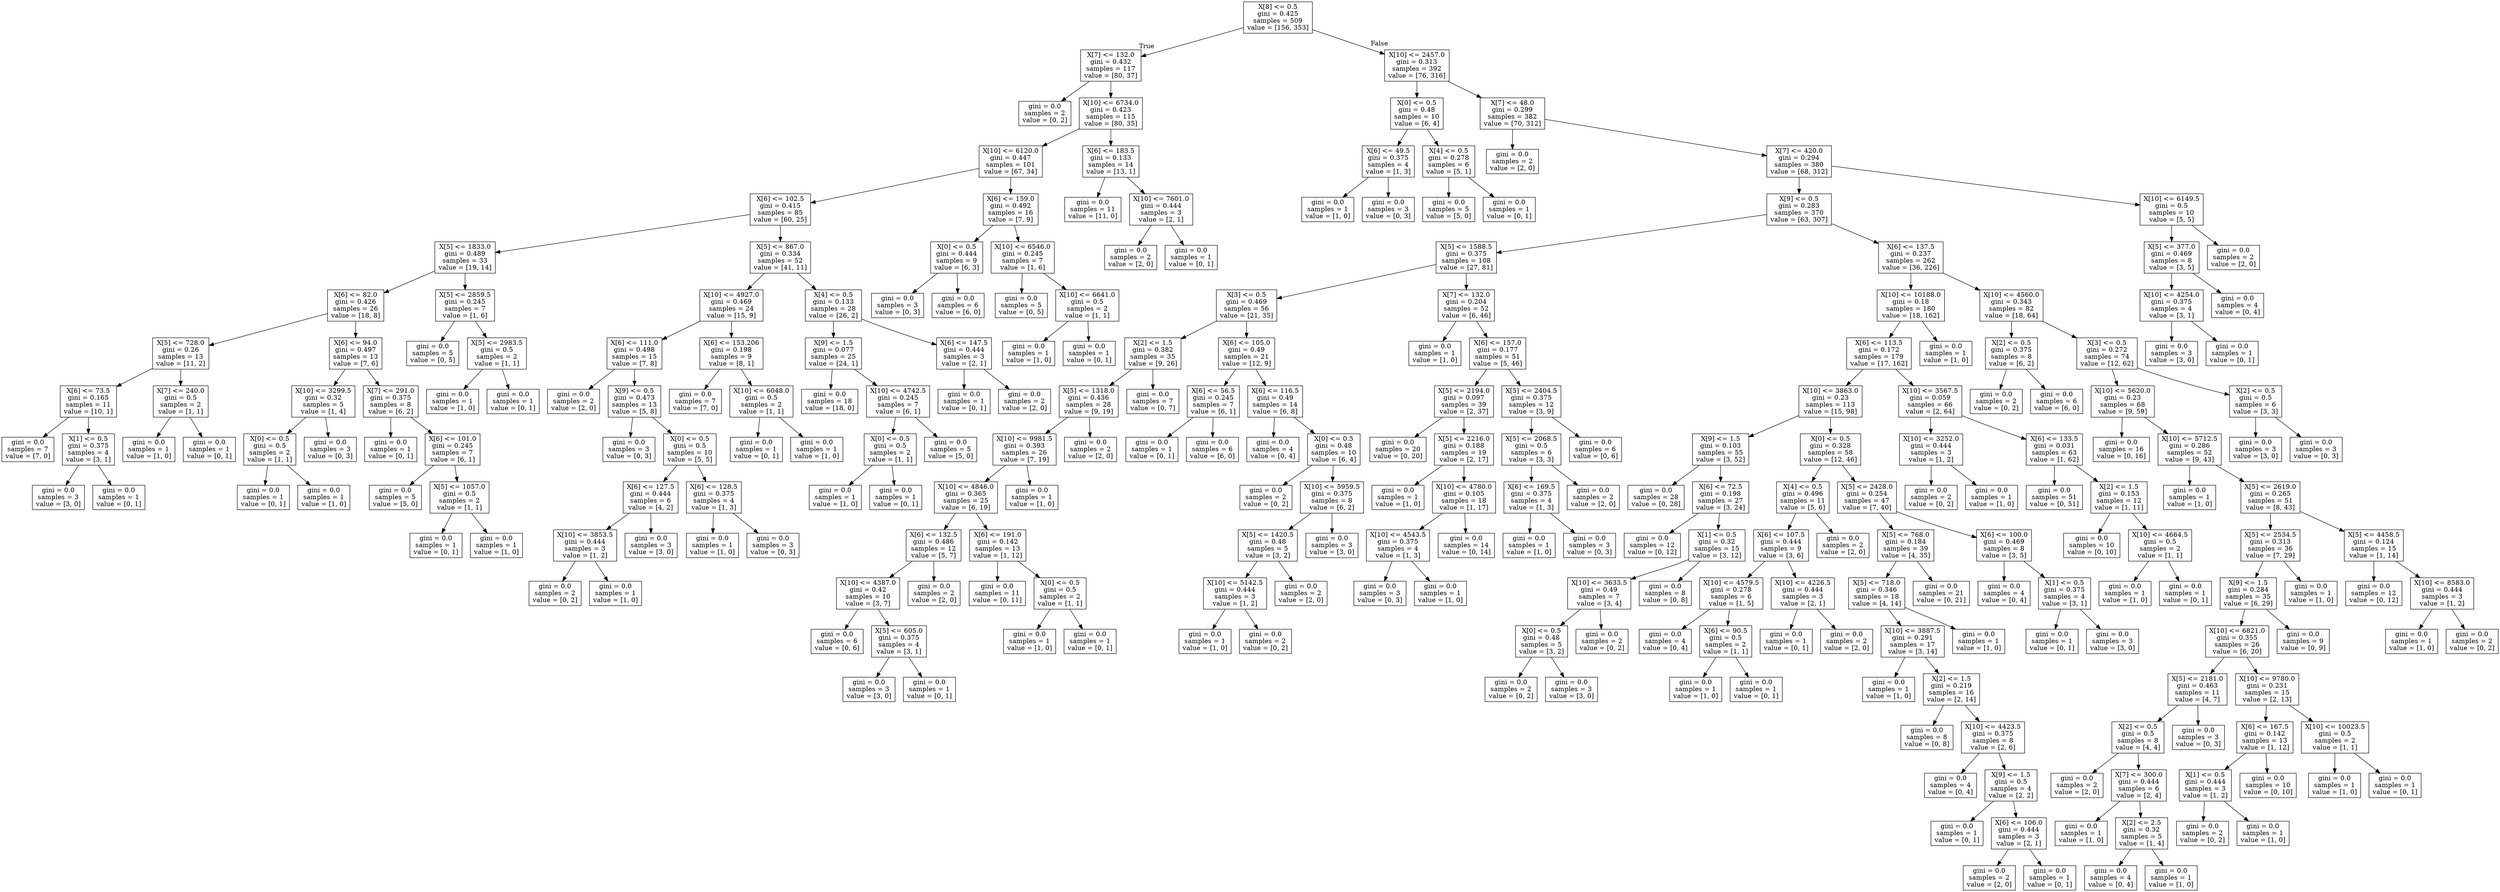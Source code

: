 digraph Tree {
node [shape=box] ;
0 [label="X[8] <= 0.5\ngini = 0.425\nsamples = 509\nvalue = [156, 353]"] ;
1 [label="X[7] <= 132.0\ngini = 0.432\nsamples = 117\nvalue = [80, 37]"] ;
0 -> 1 [labeldistance=2.5, labelangle=45, headlabel="True"] ;
2 [label="gini = 0.0\nsamples = 2\nvalue = [0, 2]"] ;
1 -> 2 ;
3 [label="X[10] <= 6734.0\ngini = 0.423\nsamples = 115\nvalue = [80, 35]"] ;
1 -> 3 ;
4 [label="X[10] <= 6120.0\ngini = 0.447\nsamples = 101\nvalue = [67, 34]"] ;
3 -> 4 ;
5 [label="X[6] <= 102.5\ngini = 0.415\nsamples = 85\nvalue = [60, 25]"] ;
4 -> 5 ;
6 [label="X[5] <= 1833.0\ngini = 0.489\nsamples = 33\nvalue = [19, 14]"] ;
5 -> 6 ;
7 [label="X[6] <= 82.0\ngini = 0.426\nsamples = 26\nvalue = [18, 8]"] ;
6 -> 7 ;
8 [label="X[5] <= 728.0\ngini = 0.26\nsamples = 13\nvalue = [11, 2]"] ;
7 -> 8 ;
9 [label="X[6] <= 73.5\ngini = 0.165\nsamples = 11\nvalue = [10, 1]"] ;
8 -> 9 ;
10 [label="gini = 0.0\nsamples = 7\nvalue = [7, 0]"] ;
9 -> 10 ;
11 [label="X[1] <= 0.5\ngini = 0.375\nsamples = 4\nvalue = [3, 1]"] ;
9 -> 11 ;
12 [label="gini = 0.0\nsamples = 3\nvalue = [3, 0]"] ;
11 -> 12 ;
13 [label="gini = 0.0\nsamples = 1\nvalue = [0, 1]"] ;
11 -> 13 ;
14 [label="X[7] <= 240.0\ngini = 0.5\nsamples = 2\nvalue = [1, 1]"] ;
8 -> 14 ;
15 [label="gini = 0.0\nsamples = 1\nvalue = [1, 0]"] ;
14 -> 15 ;
16 [label="gini = 0.0\nsamples = 1\nvalue = [0, 1]"] ;
14 -> 16 ;
17 [label="X[6] <= 94.0\ngini = 0.497\nsamples = 13\nvalue = [7, 6]"] ;
7 -> 17 ;
18 [label="X[10] <= 3299.5\ngini = 0.32\nsamples = 5\nvalue = [1, 4]"] ;
17 -> 18 ;
19 [label="X[0] <= 0.5\ngini = 0.5\nsamples = 2\nvalue = [1, 1]"] ;
18 -> 19 ;
20 [label="gini = 0.0\nsamples = 1\nvalue = [0, 1]"] ;
19 -> 20 ;
21 [label="gini = 0.0\nsamples = 1\nvalue = [1, 0]"] ;
19 -> 21 ;
22 [label="gini = 0.0\nsamples = 3\nvalue = [0, 3]"] ;
18 -> 22 ;
23 [label="X[7] <= 291.0\ngini = 0.375\nsamples = 8\nvalue = [6, 2]"] ;
17 -> 23 ;
24 [label="gini = 0.0\nsamples = 1\nvalue = [0, 1]"] ;
23 -> 24 ;
25 [label="X[6] <= 101.0\ngini = 0.245\nsamples = 7\nvalue = [6, 1]"] ;
23 -> 25 ;
26 [label="gini = 0.0\nsamples = 5\nvalue = [5, 0]"] ;
25 -> 26 ;
27 [label="X[5] <= 1057.0\ngini = 0.5\nsamples = 2\nvalue = [1, 1]"] ;
25 -> 27 ;
28 [label="gini = 0.0\nsamples = 1\nvalue = [0, 1]"] ;
27 -> 28 ;
29 [label="gini = 0.0\nsamples = 1\nvalue = [1, 0]"] ;
27 -> 29 ;
30 [label="X[5] <= 2859.5\ngini = 0.245\nsamples = 7\nvalue = [1, 6]"] ;
6 -> 30 ;
31 [label="gini = 0.0\nsamples = 5\nvalue = [0, 5]"] ;
30 -> 31 ;
32 [label="X[5] <= 2983.5\ngini = 0.5\nsamples = 2\nvalue = [1, 1]"] ;
30 -> 32 ;
33 [label="gini = 0.0\nsamples = 1\nvalue = [1, 0]"] ;
32 -> 33 ;
34 [label="gini = 0.0\nsamples = 1\nvalue = [0, 1]"] ;
32 -> 34 ;
35 [label="X[5] <= 867.0\ngini = 0.334\nsamples = 52\nvalue = [41, 11]"] ;
5 -> 35 ;
36 [label="X[10] <= 4927.0\ngini = 0.469\nsamples = 24\nvalue = [15, 9]"] ;
35 -> 36 ;
37 [label="X[6] <= 111.0\ngini = 0.498\nsamples = 15\nvalue = [7, 8]"] ;
36 -> 37 ;
38 [label="gini = 0.0\nsamples = 2\nvalue = [2, 0]"] ;
37 -> 38 ;
39 [label="X[9] <= 0.5\ngini = 0.473\nsamples = 13\nvalue = [5, 8]"] ;
37 -> 39 ;
40 [label="gini = 0.0\nsamples = 3\nvalue = [0, 3]"] ;
39 -> 40 ;
41 [label="X[0] <= 0.5\ngini = 0.5\nsamples = 10\nvalue = [5, 5]"] ;
39 -> 41 ;
42 [label="X[6] <= 127.5\ngini = 0.444\nsamples = 6\nvalue = [4, 2]"] ;
41 -> 42 ;
43 [label="X[10] <= 3853.5\ngini = 0.444\nsamples = 3\nvalue = [1, 2]"] ;
42 -> 43 ;
44 [label="gini = 0.0\nsamples = 2\nvalue = [0, 2]"] ;
43 -> 44 ;
45 [label="gini = 0.0\nsamples = 1\nvalue = [1, 0]"] ;
43 -> 45 ;
46 [label="gini = 0.0\nsamples = 3\nvalue = [3, 0]"] ;
42 -> 46 ;
47 [label="X[6] <= 128.5\ngini = 0.375\nsamples = 4\nvalue = [1, 3]"] ;
41 -> 47 ;
48 [label="gini = 0.0\nsamples = 1\nvalue = [1, 0]"] ;
47 -> 48 ;
49 [label="gini = 0.0\nsamples = 3\nvalue = [0, 3]"] ;
47 -> 49 ;
50 [label="X[6] <= 153.206\ngini = 0.198\nsamples = 9\nvalue = [8, 1]"] ;
36 -> 50 ;
51 [label="gini = 0.0\nsamples = 7\nvalue = [7, 0]"] ;
50 -> 51 ;
52 [label="X[10] <= 6048.0\ngini = 0.5\nsamples = 2\nvalue = [1, 1]"] ;
50 -> 52 ;
53 [label="gini = 0.0\nsamples = 1\nvalue = [0, 1]"] ;
52 -> 53 ;
54 [label="gini = 0.0\nsamples = 1\nvalue = [1, 0]"] ;
52 -> 54 ;
55 [label="X[4] <= 0.5\ngini = 0.133\nsamples = 28\nvalue = [26, 2]"] ;
35 -> 55 ;
56 [label="X[9] <= 1.5\ngini = 0.077\nsamples = 25\nvalue = [24, 1]"] ;
55 -> 56 ;
57 [label="gini = 0.0\nsamples = 18\nvalue = [18, 0]"] ;
56 -> 57 ;
58 [label="X[10] <= 4742.5\ngini = 0.245\nsamples = 7\nvalue = [6, 1]"] ;
56 -> 58 ;
59 [label="X[0] <= 0.5\ngini = 0.5\nsamples = 2\nvalue = [1, 1]"] ;
58 -> 59 ;
60 [label="gini = 0.0\nsamples = 1\nvalue = [1, 0]"] ;
59 -> 60 ;
61 [label="gini = 0.0\nsamples = 1\nvalue = [0, 1]"] ;
59 -> 61 ;
62 [label="gini = 0.0\nsamples = 5\nvalue = [5, 0]"] ;
58 -> 62 ;
63 [label="X[6] <= 147.5\ngini = 0.444\nsamples = 3\nvalue = [2, 1]"] ;
55 -> 63 ;
64 [label="gini = 0.0\nsamples = 1\nvalue = [0, 1]"] ;
63 -> 64 ;
65 [label="gini = 0.0\nsamples = 2\nvalue = [2, 0]"] ;
63 -> 65 ;
66 [label="X[6] <= 159.0\ngini = 0.492\nsamples = 16\nvalue = [7, 9]"] ;
4 -> 66 ;
67 [label="X[0] <= 0.5\ngini = 0.444\nsamples = 9\nvalue = [6, 3]"] ;
66 -> 67 ;
68 [label="gini = 0.0\nsamples = 3\nvalue = [0, 3]"] ;
67 -> 68 ;
69 [label="gini = 0.0\nsamples = 6\nvalue = [6, 0]"] ;
67 -> 69 ;
70 [label="X[10] <= 6546.0\ngini = 0.245\nsamples = 7\nvalue = [1, 6]"] ;
66 -> 70 ;
71 [label="gini = 0.0\nsamples = 5\nvalue = [0, 5]"] ;
70 -> 71 ;
72 [label="X[10] <= 6641.0\ngini = 0.5\nsamples = 2\nvalue = [1, 1]"] ;
70 -> 72 ;
73 [label="gini = 0.0\nsamples = 1\nvalue = [1, 0]"] ;
72 -> 73 ;
74 [label="gini = 0.0\nsamples = 1\nvalue = [0, 1]"] ;
72 -> 74 ;
75 [label="X[6] <= 183.5\ngini = 0.133\nsamples = 14\nvalue = [13, 1]"] ;
3 -> 75 ;
76 [label="gini = 0.0\nsamples = 11\nvalue = [11, 0]"] ;
75 -> 76 ;
77 [label="X[10] <= 7601.0\ngini = 0.444\nsamples = 3\nvalue = [2, 1]"] ;
75 -> 77 ;
78 [label="gini = 0.0\nsamples = 2\nvalue = [2, 0]"] ;
77 -> 78 ;
79 [label="gini = 0.0\nsamples = 1\nvalue = [0, 1]"] ;
77 -> 79 ;
80 [label="X[10] <= 2457.0\ngini = 0.313\nsamples = 392\nvalue = [76, 316]"] ;
0 -> 80 [labeldistance=2.5, labelangle=-45, headlabel="False"] ;
81 [label="X[0] <= 0.5\ngini = 0.48\nsamples = 10\nvalue = [6, 4]"] ;
80 -> 81 ;
82 [label="X[6] <= 49.5\ngini = 0.375\nsamples = 4\nvalue = [1, 3]"] ;
81 -> 82 ;
83 [label="gini = 0.0\nsamples = 1\nvalue = [1, 0]"] ;
82 -> 83 ;
84 [label="gini = 0.0\nsamples = 3\nvalue = [0, 3]"] ;
82 -> 84 ;
85 [label="X[4] <= 0.5\ngini = 0.278\nsamples = 6\nvalue = [5, 1]"] ;
81 -> 85 ;
86 [label="gini = 0.0\nsamples = 5\nvalue = [5, 0]"] ;
85 -> 86 ;
87 [label="gini = 0.0\nsamples = 1\nvalue = [0, 1]"] ;
85 -> 87 ;
88 [label="X[7] <= 48.0\ngini = 0.299\nsamples = 382\nvalue = [70, 312]"] ;
80 -> 88 ;
89 [label="gini = 0.0\nsamples = 2\nvalue = [2, 0]"] ;
88 -> 89 ;
90 [label="X[7] <= 420.0\ngini = 0.294\nsamples = 380\nvalue = [68, 312]"] ;
88 -> 90 ;
91 [label="X[9] <= 0.5\ngini = 0.283\nsamples = 370\nvalue = [63, 307]"] ;
90 -> 91 ;
92 [label="X[5] <= 1588.5\ngini = 0.375\nsamples = 108\nvalue = [27, 81]"] ;
91 -> 92 ;
93 [label="X[3] <= 0.5\ngini = 0.469\nsamples = 56\nvalue = [21, 35]"] ;
92 -> 93 ;
94 [label="X[2] <= 1.5\ngini = 0.382\nsamples = 35\nvalue = [9, 26]"] ;
93 -> 94 ;
95 [label="X[5] <= 1318.0\ngini = 0.436\nsamples = 28\nvalue = [9, 19]"] ;
94 -> 95 ;
96 [label="X[10] <= 9981.5\ngini = 0.393\nsamples = 26\nvalue = [7, 19]"] ;
95 -> 96 ;
97 [label="X[10] <= 4846.0\ngini = 0.365\nsamples = 25\nvalue = [6, 19]"] ;
96 -> 97 ;
98 [label="X[6] <= 132.5\ngini = 0.486\nsamples = 12\nvalue = [5, 7]"] ;
97 -> 98 ;
99 [label="X[10] <= 4387.0\ngini = 0.42\nsamples = 10\nvalue = [3, 7]"] ;
98 -> 99 ;
100 [label="gini = 0.0\nsamples = 6\nvalue = [0, 6]"] ;
99 -> 100 ;
101 [label="X[5] <= 605.0\ngini = 0.375\nsamples = 4\nvalue = [3, 1]"] ;
99 -> 101 ;
102 [label="gini = 0.0\nsamples = 3\nvalue = [3, 0]"] ;
101 -> 102 ;
103 [label="gini = 0.0\nsamples = 1\nvalue = [0, 1]"] ;
101 -> 103 ;
104 [label="gini = 0.0\nsamples = 2\nvalue = [2, 0]"] ;
98 -> 104 ;
105 [label="X[6] <= 191.0\ngini = 0.142\nsamples = 13\nvalue = [1, 12]"] ;
97 -> 105 ;
106 [label="gini = 0.0\nsamples = 11\nvalue = [0, 11]"] ;
105 -> 106 ;
107 [label="X[0] <= 0.5\ngini = 0.5\nsamples = 2\nvalue = [1, 1]"] ;
105 -> 107 ;
108 [label="gini = 0.0\nsamples = 1\nvalue = [1, 0]"] ;
107 -> 108 ;
109 [label="gini = 0.0\nsamples = 1\nvalue = [0, 1]"] ;
107 -> 109 ;
110 [label="gini = 0.0\nsamples = 1\nvalue = [1, 0]"] ;
96 -> 110 ;
111 [label="gini = 0.0\nsamples = 2\nvalue = [2, 0]"] ;
95 -> 111 ;
112 [label="gini = 0.0\nsamples = 7\nvalue = [0, 7]"] ;
94 -> 112 ;
113 [label="X[6] <= 105.0\ngini = 0.49\nsamples = 21\nvalue = [12, 9]"] ;
93 -> 113 ;
114 [label="X[6] <= 56.5\ngini = 0.245\nsamples = 7\nvalue = [6, 1]"] ;
113 -> 114 ;
115 [label="gini = 0.0\nsamples = 1\nvalue = [0, 1]"] ;
114 -> 115 ;
116 [label="gini = 0.0\nsamples = 6\nvalue = [6, 0]"] ;
114 -> 116 ;
117 [label="X[6] <= 116.5\ngini = 0.49\nsamples = 14\nvalue = [6, 8]"] ;
113 -> 117 ;
118 [label="gini = 0.0\nsamples = 4\nvalue = [0, 4]"] ;
117 -> 118 ;
119 [label="X[0] <= 0.5\ngini = 0.48\nsamples = 10\nvalue = [6, 4]"] ;
117 -> 119 ;
120 [label="gini = 0.0\nsamples = 2\nvalue = [0, 2]"] ;
119 -> 120 ;
121 [label="X[10] <= 5959.5\ngini = 0.375\nsamples = 8\nvalue = [6, 2]"] ;
119 -> 121 ;
122 [label="X[5] <= 1420.5\ngini = 0.48\nsamples = 5\nvalue = [3, 2]"] ;
121 -> 122 ;
123 [label="X[10] <= 5142.5\ngini = 0.444\nsamples = 3\nvalue = [1, 2]"] ;
122 -> 123 ;
124 [label="gini = 0.0\nsamples = 1\nvalue = [1, 0]"] ;
123 -> 124 ;
125 [label="gini = 0.0\nsamples = 2\nvalue = [0, 2]"] ;
123 -> 125 ;
126 [label="gini = 0.0\nsamples = 2\nvalue = [2, 0]"] ;
122 -> 126 ;
127 [label="gini = 0.0\nsamples = 3\nvalue = [3, 0]"] ;
121 -> 127 ;
128 [label="X[7] <= 132.0\ngini = 0.204\nsamples = 52\nvalue = [6, 46]"] ;
92 -> 128 ;
129 [label="gini = 0.0\nsamples = 1\nvalue = [1, 0]"] ;
128 -> 129 ;
130 [label="X[6] <= 157.0\ngini = 0.177\nsamples = 51\nvalue = [5, 46]"] ;
128 -> 130 ;
131 [label="X[5] <= 2194.0\ngini = 0.097\nsamples = 39\nvalue = [2, 37]"] ;
130 -> 131 ;
132 [label="gini = 0.0\nsamples = 20\nvalue = [0, 20]"] ;
131 -> 132 ;
133 [label="X[5] <= 2216.0\ngini = 0.188\nsamples = 19\nvalue = [2, 17]"] ;
131 -> 133 ;
134 [label="gini = 0.0\nsamples = 1\nvalue = [1, 0]"] ;
133 -> 134 ;
135 [label="X[10] <= 4780.0\ngini = 0.105\nsamples = 18\nvalue = [1, 17]"] ;
133 -> 135 ;
136 [label="X[10] <= 4543.5\ngini = 0.375\nsamples = 4\nvalue = [1, 3]"] ;
135 -> 136 ;
137 [label="gini = 0.0\nsamples = 3\nvalue = [0, 3]"] ;
136 -> 137 ;
138 [label="gini = 0.0\nsamples = 1\nvalue = [1, 0]"] ;
136 -> 138 ;
139 [label="gini = 0.0\nsamples = 14\nvalue = [0, 14]"] ;
135 -> 139 ;
140 [label="X[5] <= 2404.5\ngini = 0.375\nsamples = 12\nvalue = [3, 9]"] ;
130 -> 140 ;
141 [label="X[5] <= 2068.5\ngini = 0.5\nsamples = 6\nvalue = [3, 3]"] ;
140 -> 141 ;
142 [label="X[6] <= 169.5\ngini = 0.375\nsamples = 4\nvalue = [1, 3]"] ;
141 -> 142 ;
143 [label="gini = 0.0\nsamples = 1\nvalue = [1, 0]"] ;
142 -> 143 ;
144 [label="gini = 0.0\nsamples = 3\nvalue = [0, 3]"] ;
142 -> 144 ;
145 [label="gini = 0.0\nsamples = 2\nvalue = [2, 0]"] ;
141 -> 145 ;
146 [label="gini = 0.0\nsamples = 6\nvalue = [0, 6]"] ;
140 -> 146 ;
147 [label="X[6] <= 137.5\ngini = 0.237\nsamples = 262\nvalue = [36, 226]"] ;
91 -> 147 ;
148 [label="X[10] <= 10188.0\ngini = 0.18\nsamples = 180\nvalue = [18, 162]"] ;
147 -> 148 ;
149 [label="X[6] <= 113.5\ngini = 0.172\nsamples = 179\nvalue = [17, 162]"] ;
148 -> 149 ;
150 [label="X[10] <= 3863.0\ngini = 0.23\nsamples = 113\nvalue = [15, 98]"] ;
149 -> 150 ;
151 [label="X[9] <= 1.5\ngini = 0.103\nsamples = 55\nvalue = [3, 52]"] ;
150 -> 151 ;
152 [label="gini = 0.0\nsamples = 28\nvalue = [0, 28]"] ;
151 -> 152 ;
153 [label="X[6] <= 72.5\ngini = 0.198\nsamples = 27\nvalue = [3, 24]"] ;
151 -> 153 ;
154 [label="gini = 0.0\nsamples = 12\nvalue = [0, 12]"] ;
153 -> 154 ;
155 [label="X[1] <= 0.5\ngini = 0.32\nsamples = 15\nvalue = [3, 12]"] ;
153 -> 155 ;
156 [label="X[10] <= 3633.5\ngini = 0.49\nsamples = 7\nvalue = [3, 4]"] ;
155 -> 156 ;
157 [label="X[0] <= 0.5\ngini = 0.48\nsamples = 5\nvalue = [3, 2]"] ;
156 -> 157 ;
158 [label="gini = 0.0\nsamples = 2\nvalue = [0, 2]"] ;
157 -> 158 ;
159 [label="gini = 0.0\nsamples = 3\nvalue = [3, 0]"] ;
157 -> 159 ;
160 [label="gini = 0.0\nsamples = 2\nvalue = [0, 2]"] ;
156 -> 160 ;
161 [label="gini = 0.0\nsamples = 8\nvalue = [0, 8]"] ;
155 -> 161 ;
162 [label="X[0] <= 0.5\ngini = 0.328\nsamples = 58\nvalue = [12, 46]"] ;
150 -> 162 ;
163 [label="X[4] <= 0.5\ngini = 0.496\nsamples = 11\nvalue = [5, 6]"] ;
162 -> 163 ;
164 [label="X[6] <= 107.5\ngini = 0.444\nsamples = 9\nvalue = [3, 6]"] ;
163 -> 164 ;
165 [label="X[10] <= 4579.5\ngini = 0.278\nsamples = 6\nvalue = [1, 5]"] ;
164 -> 165 ;
166 [label="gini = 0.0\nsamples = 4\nvalue = [0, 4]"] ;
165 -> 166 ;
167 [label="X[6] <= 90.5\ngini = 0.5\nsamples = 2\nvalue = [1, 1]"] ;
165 -> 167 ;
168 [label="gini = 0.0\nsamples = 1\nvalue = [1, 0]"] ;
167 -> 168 ;
169 [label="gini = 0.0\nsamples = 1\nvalue = [0, 1]"] ;
167 -> 169 ;
170 [label="X[10] <= 4226.5\ngini = 0.444\nsamples = 3\nvalue = [2, 1]"] ;
164 -> 170 ;
171 [label="gini = 0.0\nsamples = 1\nvalue = [0, 1]"] ;
170 -> 171 ;
172 [label="gini = 0.0\nsamples = 2\nvalue = [2, 0]"] ;
170 -> 172 ;
173 [label="gini = 0.0\nsamples = 2\nvalue = [2, 0]"] ;
163 -> 173 ;
174 [label="X[5] <= 2428.0\ngini = 0.254\nsamples = 47\nvalue = [7, 40]"] ;
162 -> 174 ;
175 [label="X[5] <= 768.0\ngini = 0.184\nsamples = 39\nvalue = [4, 35]"] ;
174 -> 175 ;
176 [label="X[5] <= 718.0\ngini = 0.346\nsamples = 18\nvalue = [4, 14]"] ;
175 -> 176 ;
177 [label="X[10] <= 3887.5\ngini = 0.291\nsamples = 17\nvalue = [3, 14]"] ;
176 -> 177 ;
178 [label="gini = 0.0\nsamples = 1\nvalue = [1, 0]"] ;
177 -> 178 ;
179 [label="X[2] <= 1.5\ngini = 0.219\nsamples = 16\nvalue = [2, 14]"] ;
177 -> 179 ;
180 [label="gini = 0.0\nsamples = 8\nvalue = [0, 8]"] ;
179 -> 180 ;
181 [label="X[10] <= 4423.5\ngini = 0.375\nsamples = 8\nvalue = [2, 6]"] ;
179 -> 181 ;
182 [label="gini = 0.0\nsamples = 4\nvalue = [0, 4]"] ;
181 -> 182 ;
183 [label="X[9] <= 1.5\ngini = 0.5\nsamples = 4\nvalue = [2, 2]"] ;
181 -> 183 ;
184 [label="gini = 0.0\nsamples = 1\nvalue = [0, 1]"] ;
183 -> 184 ;
185 [label="X[6] <= 106.0\ngini = 0.444\nsamples = 3\nvalue = [2, 1]"] ;
183 -> 185 ;
186 [label="gini = 0.0\nsamples = 2\nvalue = [2, 0]"] ;
185 -> 186 ;
187 [label="gini = 0.0\nsamples = 1\nvalue = [0, 1]"] ;
185 -> 187 ;
188 [label="gini = 0.0\nsamples = 1\nvalue = [1, 0]"] ;
176 -> 188 ;
189 [label="gini = 0.0\nsamples = 21\nvalue = [0, 21]"] ;
175 -> 189 ;
190 [label="X[6] <= 100.0\ngini = 0.469\nsamples = 8\nvalue = [3, 5]"] ;
174 -> 190 ;
191 [label="gini = 0.0\nsamples = 4\nvalue = [0, 4]"] ;
190 -> 191 ;
192 [label="X[1] <= 0.5\ngini = 0.375\nsamples = 4\nvalue = [3, 1]"] ;
190 -> 192 ;
193 [label="gini = 0.0\nsamples = 1\nvalue = [0, 1]"] ;
192 -> 193 ;
194 [label="gini = 0.0\nsamples = 3\nvalue = [3, 0]"] ;
192 -> 194 ;
195 [label="X[10] <= 3567.5\ngini = 0.059\nsamples = 66\nvalue = [2, 64]"] ;
149 -> 195 ;
196 [label="X[10] <= 3252.0\ngini = 0.444\nsamples = 3\nvalue = [1, 2]"] ;
195 -> 196 ;
197 [label="gini = 0.0\nsamples = 2\nvalue = [0, 2]"] ;
196 -> 197 ;
198 [label="gini = 0.0\nsamples = 1\nvalue = [1, 0]"] ;
196 -> 198 ;
199 [label="X[6] <= 133.5\ngini = 0.031\nsamples = 63\nvalue = [1, 62]"] ;
195 -> 199 ;
200 [label="gini = 0.0\nsamples = 51\nvalue = [0, 51]"] ;
199 -> 200 ;
201 [label="X[2] <= 1.5\ngini = 0.153\nsamples = 12\nvalue = [1, 11]"] ;
199 -> 201 ;
202 [label="gini = 0.0\nsamples = 10\nvalue = [0, 10]"] ;
201 -> 202 ;
203 [label="X[10] <= 4664.5\ngini = 0.5\nsamples = 2\nvalue = [1, 1]"] ;
201 -> 203 ;
204 [label="gini = 0.0\nsamples = 1\nvalue = [1, 0]"] ;
203 -> 204 ;
205 [label="gini = 0.0\nsamples = 1\nvalue = [0, 1]"] ;
203 -> 205 ;
206 [label="gini = 0.0\nsamples = 1\nvalue = [1, 0]"] ;
148 -> 206 ;
207 [label="X[10] <= 4560.0\ngini = 0.343\nsamples = 82\nvalue = [18, 64]"] ;
147 -> 207 ;
208 [label="X[2] <= 0.5\ngini = 0.375\nsamples = 8\nvalue = [6, 2]"] ;
207 -> 208 ;
209 [label="gini = 0.0\nsamples = 2\nvalue = [0, 2]"] ;
208 -> 209 ;
210 [label="gini = 0.0\nsamples = 6\nvalue = [6, 0]"] ;
208 -> 210 ;
211 [label="X[3] <= 0.5\ngini = 0.272\nsamples = 74\nvalue = [12, 62]"] ;
207 -> 211 ;
212 [label="X[10] <= 5620.0\ngini = 0.23\nsamples = 68\nvalue = [9, 59]"] ;
211 -> 212 ;
213 [label="gini = 0.0\nsamples = 16\nvalue = [0, 16]"] ;
212 -> 213 ;
214 [label="X[10] <= 5712.5\ngini = 0.286\nsamples = 52\nvalue = [9, 43]"] ;
212 -> 214 ;
215 [label="gini = 0.0\nsamples = 1\nvalue = [1, 0]"] ;
214 -> 215 ;
216 [label="X[5] <= 2619.0\ngini = 0.265\nsamples = 51\nvalue = [8, 43]"] ;
214 -> 216 ;
217 [label="X[5] <= 2534.5\ngini = 0.313\nsamples = 36\nvalue = [7, 29]"] ;
216 -> 217 ;
218 [label="X[9] <= 1.5\ngini = 0.284\nsamples = 35\nvalue = [6, 29]"] ;
217 -> 218 ;
219 [label="X[10] <= 6821.0\ngini = 0.355\nsamples = 26\nvalue = [6, 20]"] ;
218 -> 219 ;
220 [label="X[5] <= 2181.0\ngini = 0.463\nsamples = 11\nvalue = [4, 7]"] ;
219 -> 220 ;
221 [label="X[2] <= 0.5\ngini = 0.5\nsamples = 8\nvalue = [4, 4]"] ;
220 -> 221 ;
222 [label="gini = 0.0\nsamples = 2\nvalue = [2, 0]"] ;
221 -> 222 ;
223 [label="X[7] <= 300.0\ngini = 0.444\nsamples = 6\nvalue = [2, 4]"] ;
221 -> 223 ;
224 [label="gini = 0.0\nsamples = 1\nvalue = [1, 0]"] ;
223 -> 224 ;
225 [label="X[2] <= 2.5\ngini = 0.32\nsamples = 5\nvalue = [1, 4]"] ;
223 -> 225 ;
226 [label="gini = 0.0\nsamples = 4\nvalue = [0, 4]"] ;
225 -> 226 ;
227 [label="gini = 0.0\nsamples = 1\nvalue = [1, 0]"] ;
225 -> 227 ;
228 [label="gini = 0.0\nsamples = 3\nvalue = [0, 3]"] ;
220 -> 228 ;
229 [label="X[10] <= 9780.0\ngini = 0.231\nsamples = 15\nvalue = [2, 13]"] ;
219 -> 229 ;
230 [label="X[6] <= 167.5\ngini = 0.142\nsamples = 13\nvalue = [1, 12]"] ;
229 -> 230 ;
231 [label="X[1] <= 0.5\ngini = 0.444\nsamples = 3\nvalue = [1, 2]"] ;
230 -> 231 ;
232 [label="gini = 0.0\nsamples = 2\nvalue = [0, 2]"] ;
231 -> 232 ;
233 [label="gini = 0.0\nsamples = 1\nvalue = [1, 0]"] ;
231 -> 233 ;
234 [label="gini = 0.0\nsamples = 10\nvalue = [0, 10]"] ;
230 -> 234 ;
235 [label="X[10] <= 10023.5\ngini = 0.5\nsamples = 2\nvalue = [1, 1]"] ;
229 -> 235 ;
236 [label="gini = 0.0\nsamples = 1\nvalue = [1, 0]"] ;
235 -> 236 ;
237 [label="gini = 0.0\nsamples = 1\nvalue = [0, 1]"] ;
235 -> 237 ;
238 [label="gini = 0.0\nsamples = 9\nvalue = [0, 9]"] ;
218 -> 238 ;
239 [label="gini = 0.0\nsamples = 1\nvalue = [1, 0]"] ;
217 -> 239 ;
240 [label="X[5] <= 4458.5\ngini = 0.124\nsamples = 15\nvalue = [1, 14]"] ;
216 -> 240 ;
241 [label="gini = 0.0\nsamples = 12\nvalue = [0, 12]"] ;
240 -> 241 ;
242 [label="X[10] <= 8583.0\ngini = 0.444\nsamples = 3\nvalue = [1, 2]"] ;
240 -> 242 ;
243 [label="gini = 0.0\nsamples = 1\nvalue = [1, 0]"] ;
242 -> 243 ;
244 [label="gini = 0.0\nsamples = 2\nvalue = [0, 2]"] ;
242 -> 244 ;
245 [label="X[2] <= 0.5\ngini = 0.5\nsamples = 6\nvalue = [3, 3]"] ;
211 -> 245 ;
246 [label="gini = 0.0\nsamples = 3\nvalue = [3, 0]"] ;
245 -> 246 ;
247 [label="gini = 0.0\nsamples = 3\nvalue = [0, 3]"] ;
245 -> 247 ;
248 [label="X[10] <= 6149.5\ngini = 0.5\nsamples = 10\nvalue = [5, 5]"] ;
90 -> 248 ;
249 [label="X[5] <= 377.0\ngini = 0.469\nsamples = 8\nvalue = [3, 5]"] ;
248 -> 249 ;
250 [label="X[10] <= 4254.0\ngini = 0.375\nsamples = 4\nvalue = [3, 1]"] ;
249 -> 250 ;
251 [label="gini = 0.0\nsamples = 3\nvalue = [3, 0]"] ;
250 -> 251 ;
252 [label="gini = 0.0\nsamples = 1\nvalue = [0, 1]"] ;
250 -> 252 ;
253 [label="gini = 0.0\nsamples = 4\nvalue = [0, 4]"] ;
249 -> 253 ;
254 [label="gini = 0.0\nsamples = 2\nvalue = [2, 0]"] ;
248 -> 254 ;
}